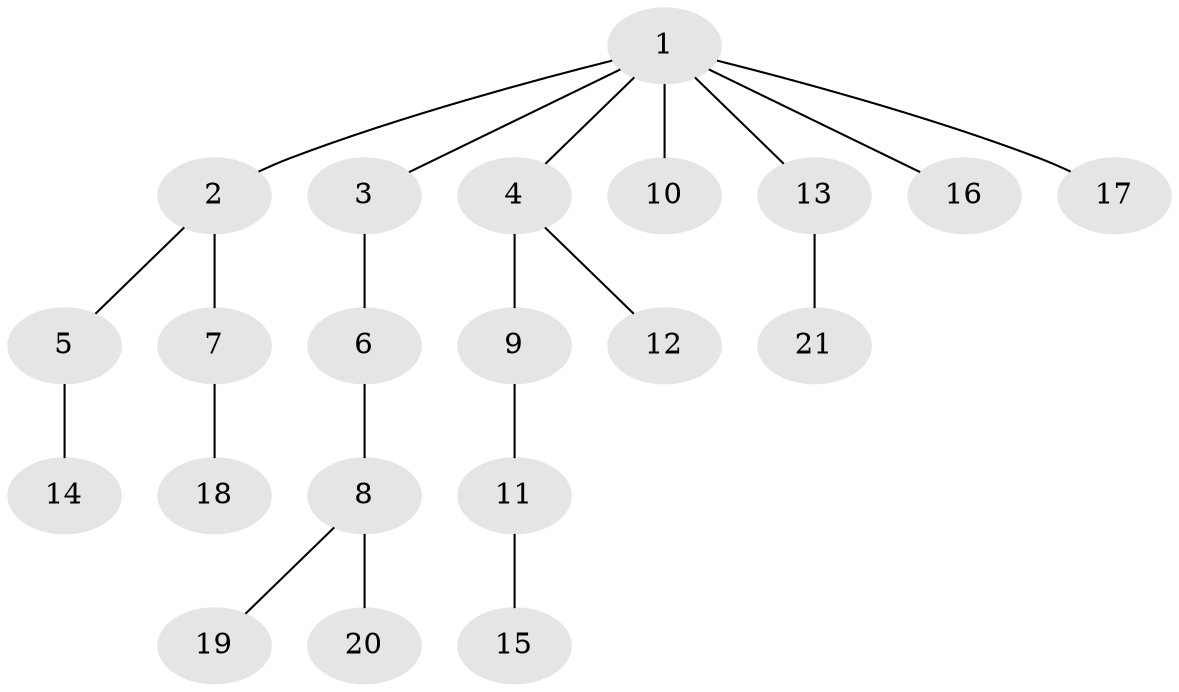 // original degree distribution, {6: 0.0196078431372549, 4: 0.13725490196078433, 5: 0.0196078431372549, 1: 0.5294117647058824, 3: 0.0784313725490196, 2: 0.21568627450980393}
// Generated by graph-tools (version 1.1) at 2025/51/03/04/25 22:51:43]
// undirected, 21 vertices, 20 edges
graph export_dot {
  node [color=gray90,style=filled];
  1;
  2;
  3;
  4;
  5;
  6;
  7;
  8;
  9;
  10;
  11;
  12;
  13;
  14;
  15;
  16;
  17;
  18;
  19;
  20;
  21;
  1 -- 2 [weight=1.0];
  1 -- 3 [weight=1.0];
  1 -- 4 [weight=1.0];
  1 -- 10 [weight=1.0];
  1 -- 13 [weight=1.0];
  1 -- 16 [weight=1.0];
  1 -- 17 [weight=1.0];
  2 -- 5 [weight=1.0];
  2 -- 7 [weight=1.0];
  3 -- 6 [weight=1.0];
  4 -- 9 [weight=1.0];
  4 -- 12 [weight=1.0];
  5 -- 14 [weight=1.0];
  6 -- 8 [weight=1.0];
  7 -- 18 [weight=2.0];
  8 -- 19 [weight=1.0];
  8 -- 20 [weight=1.0];
  9 -- 11 [weight=1.0];
  11 -- 15 [weight=1.0];
  13 -- 21 [weight=1.0];
}
